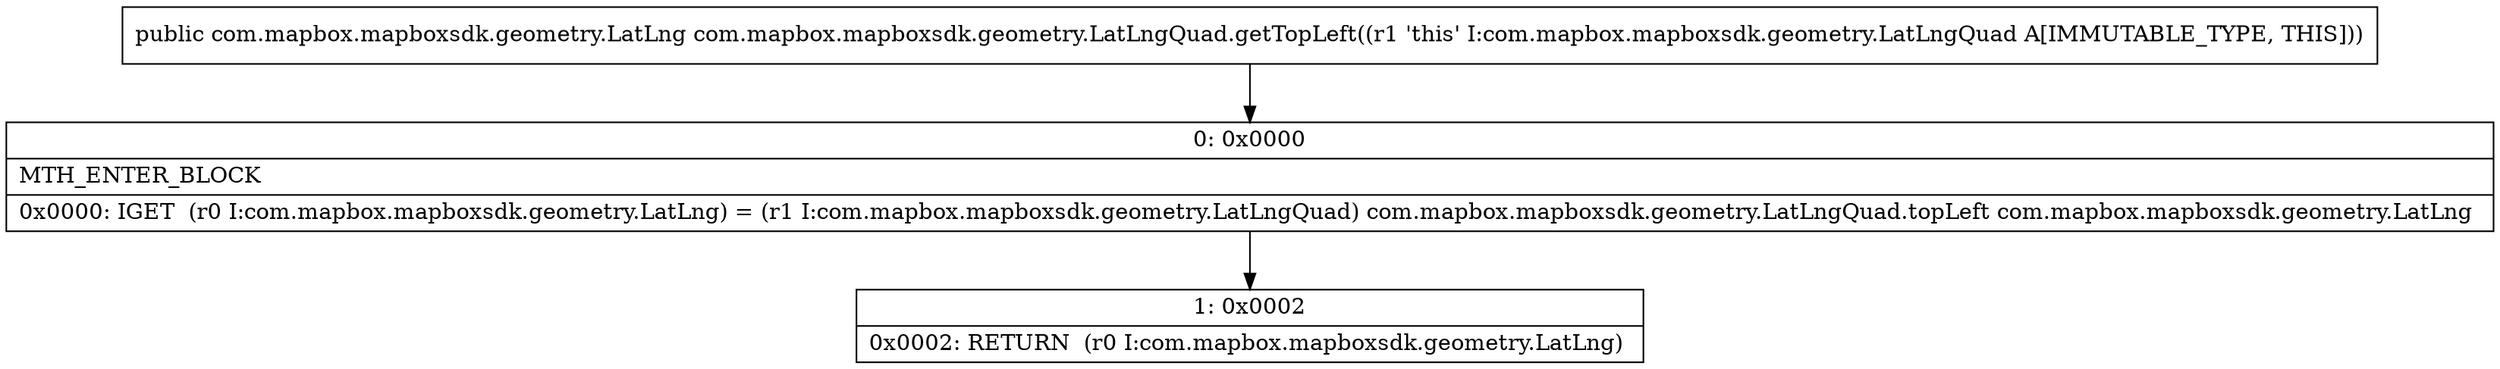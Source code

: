 digraph "CFG forcom.mapbox.mapboxsdk.geometry.LatLngQuad.getTopLeft()Lcom\/mapbox\/mapboxsdk\/geometry\/LatLng;" {
Node_0 [shape=record,label="{0\:\ 0x0000|MTH_ENTER_BLOCK\l|0x0000: IGET  (r0 I:com.mapbox.mapboxsdk.geometry.LatLng) = (r1 I:com.mapbox.mapboxsdk.geometry.LatLngQuad) com.mapbox.mapboxsdk.geometry.LatLngQuad.topLeft com.mapbox.mapboxsdk.geometry.LatLng \l}"];
Node_1 [shape=record,label="{1\:\ 0x0002|0x0002: RETURN  (r0 I:com.mapbox.mapboxsdk.geometry.LatLng) \l}"];
MethodNode[shape=record,label="{public com.mapbox.mapboxsdk.geometry.LatLng com.mapbox.mapboxsdk.geometry.LatLngQuad.getTopLeft((r1 'this' I:com.mapbox.mapboxsdk.geometry.LatLngQuad A[IMMUTABLE_TYPE, THIS])) }"];
MethodNode -> Node_0;
Node_0 -> Node_1;
}

